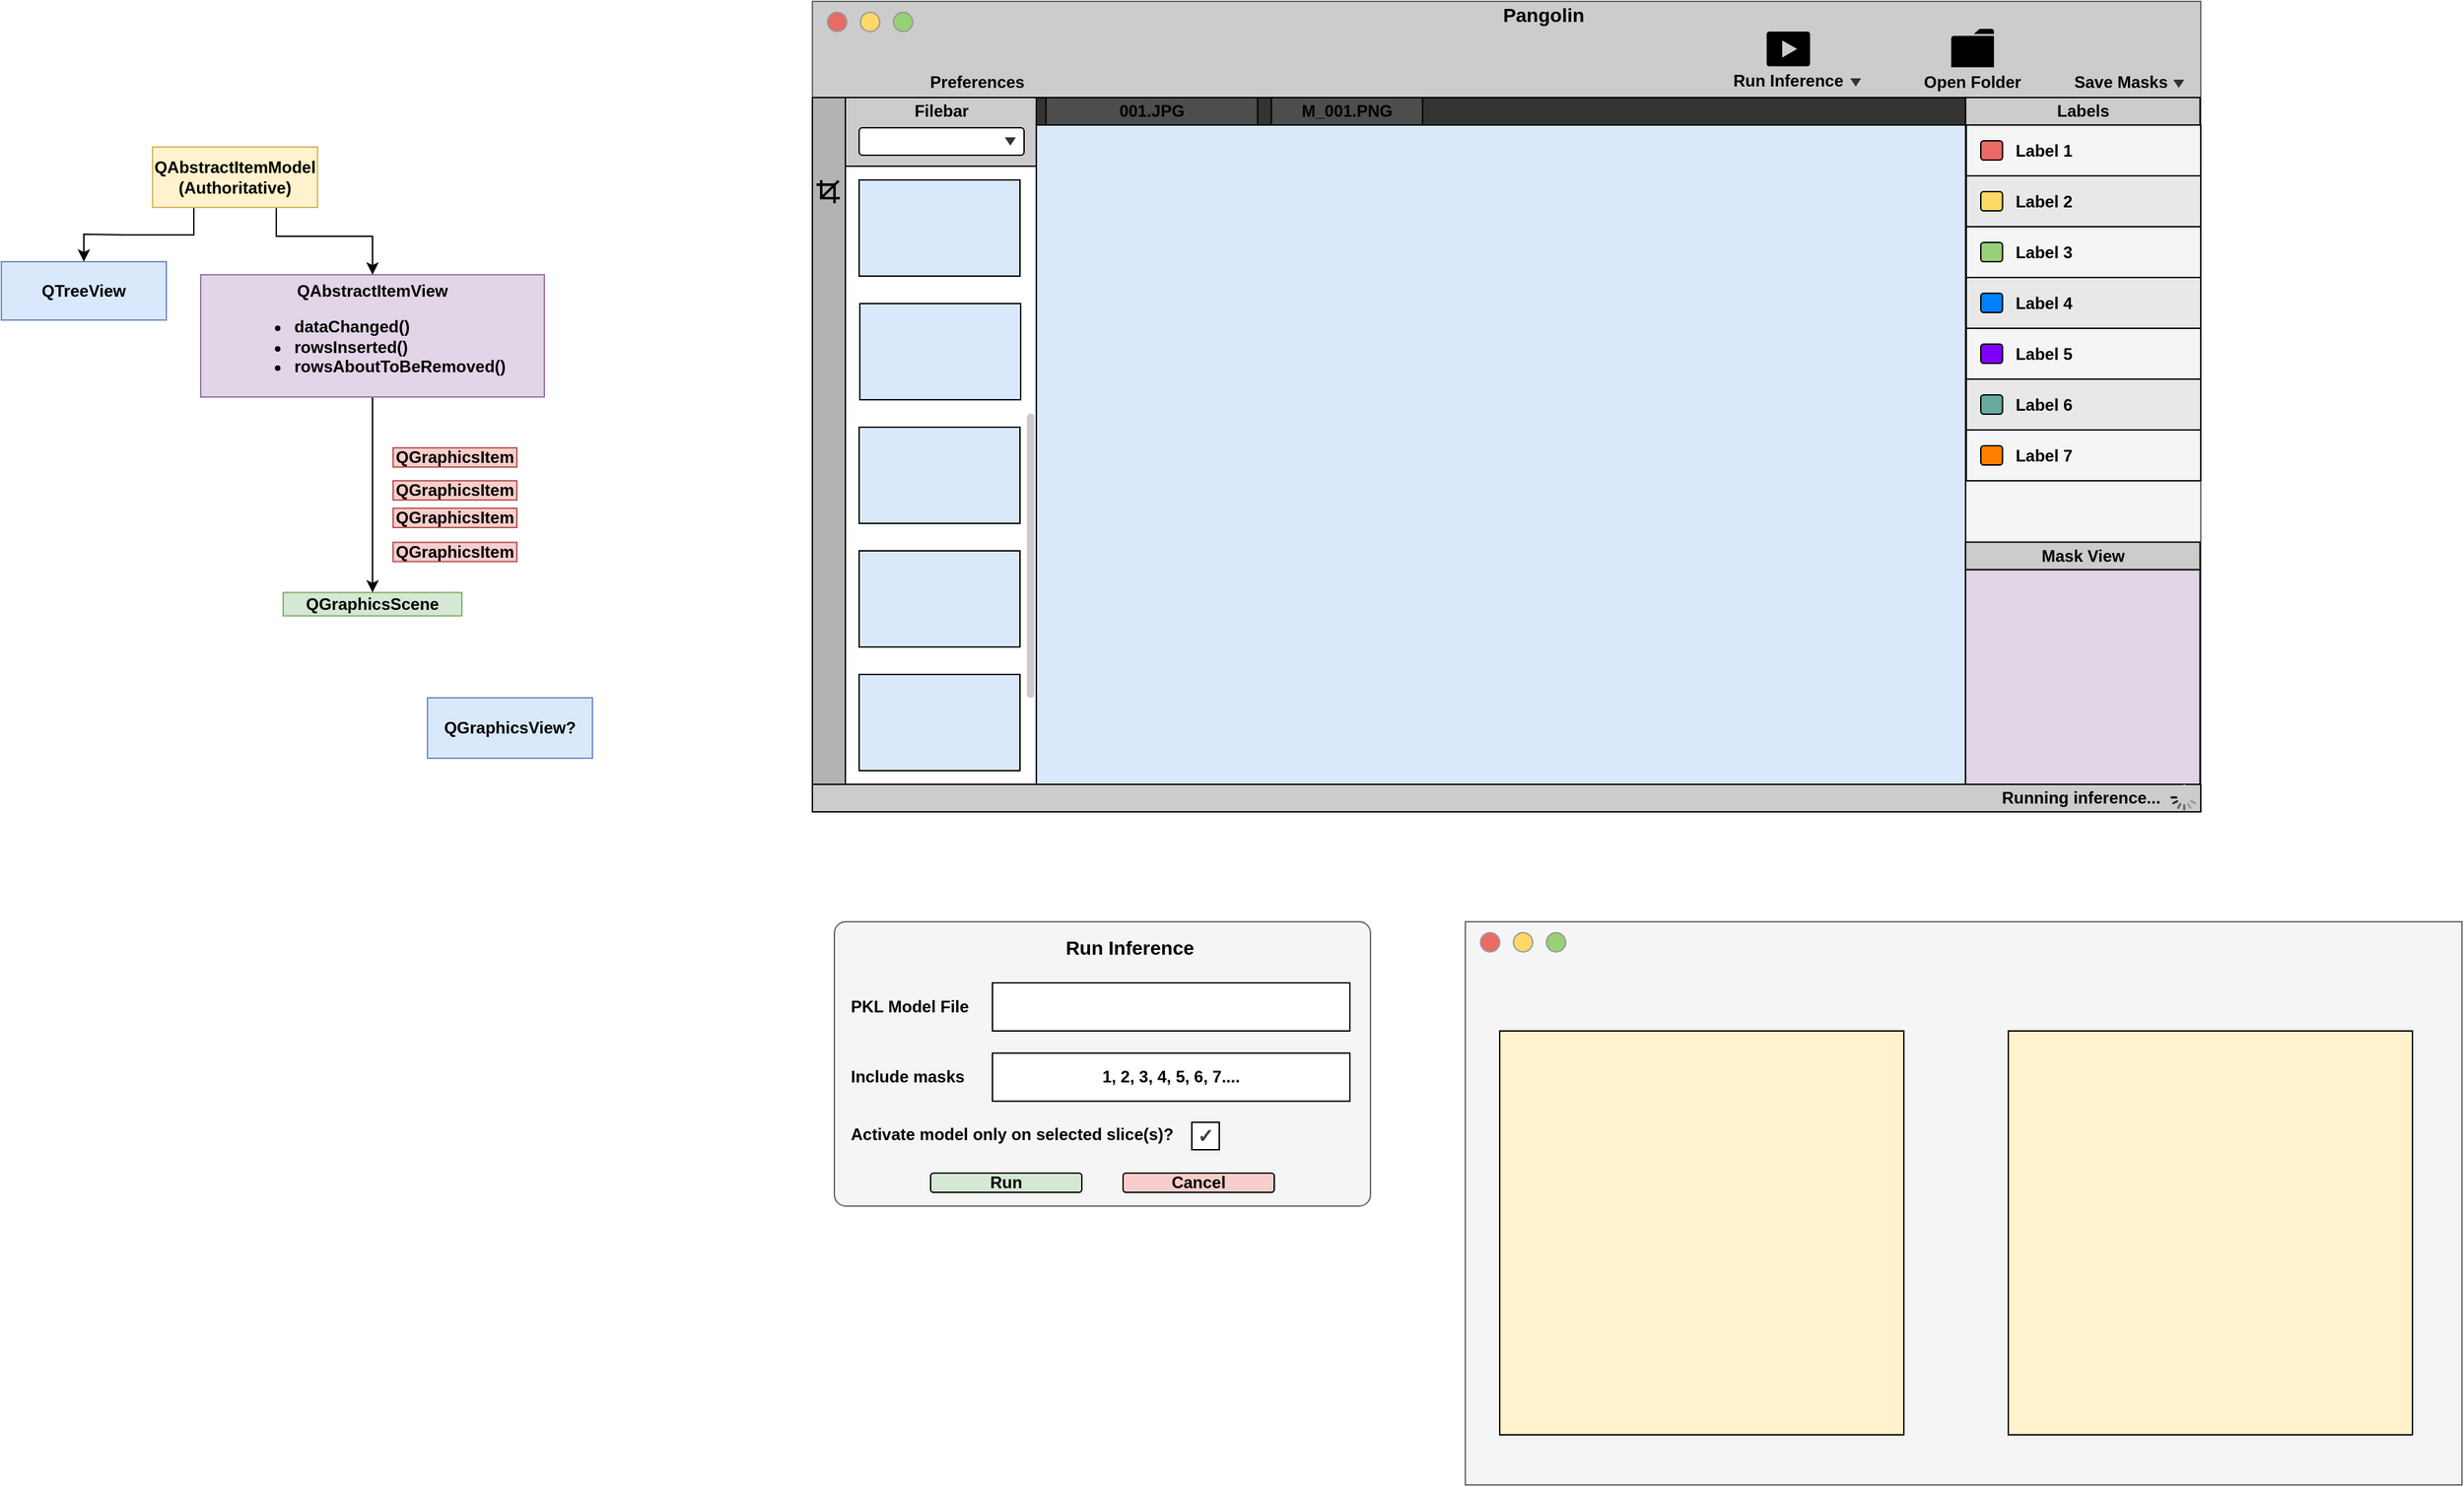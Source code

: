 <mxfile version="13.6.2" type="github">
  <diagram id="s-RW1Mstr-95ZBeLHmGS" name="Page-1">
    <mxGraphModel dx="2272" dy="772" grid="1" gridSize="10" guides="1" tooltips="1" connect="1" arrows="1" fold="1" page="1" pageScale="1" pageWidth="850" pageHeight="1100" math="0" shadow="0">
      <root>
        <mxCell id="0" />
        <mxCell id="1" parent="0" />
        <mxCell id="dn0NIBnzIPIcyW35OSL4-3" value="" style="rounded=0;whiteSpace=wrap;html=1;fillColor=#f5f5f5;strokeColor=#666666;fontColor=#333333;" parent="1" vertex="1">
          <mxGeometry x="-190" y="90" width="1010" height="590" as="geometry" />
        </mxCell>
        <mxCell id="dn0NIBnzIPIcyW35OSL4-4" value="" style="rounded=0;whiteSpace=wrap;html=1;strokeColor=#666666;fontColor=#333333;fillColor=#CCCCCC;" parent="1" vertex="1">
          <mxGeometry x="-190" y="90" width="1010" height="70" as="geometry" />
        </mxCell>
        <mxCell id="dn0NIBnzIPIcyW35OSL4-6" value="" style="rounded=0;whiteSpace=wrap;html=1;" parent="1" vertex="1">
          <mxGeometry x="-166" y="160" width="140" height="500" as="geometry" />
        </mxCell>
        <mxCell id="dn0NIBnzIPIcyW35OSL4-7" value="" style="rounded=0;whiteSpace=wrap;html=1;fillColor=#CCCCCC;" parent="1" vertex="1">
          <mxGeometry x="-166" y="160" width="140" height="50" as="geometry" />
        </mxCell>
        <mxCell id="dn0NIBnzIPIcyW35OSL4-15" value="" style="pointerEvents=1;shadow=0;dashed=0;html=1;strokeColor=none;labelPosition=center;verticalLabelPosition=bottom;verticalAlign=top;outlineConnect=0;align=center;shape=mxgraph.office.concepts.folder;fillColor=#000000;" parent="1" vertex="1">
          <mxGeometry x="638.44" y="110" width="31.12" height="28.01" as="geometry" />
        </mxCell>
        <mxCell id="dn0NIBnzIPIcyW35OSL4-17" value="" style="rounded=1;whiteSpace=wrap;html=1;arcSize=12;" parent="1" vertex="1">
          <mxGeometry x="-156" y="182" width="120" height="20" as="geometry" />
        </mxCell>
        <mxCell id="dn0NIBnzIPIcyW35OSL4-16" value="" style="triangle;whiteSpace=wrap;html=1;rotation=90;strokeColor=none;fillColor=#333333;" parent="1" vertex="1">
          <mxGeometry x="-49" y="188" width="6" height="8" as="geometry" />
        </mxCell>
        <mxCell id="dn0NIBnzIPIcyW35OSL4-19" value="" style="ellipse;whiteSpace=wrap;html=1;aspect=fixed;fillColor=#EA6B66;strokeColor=#999999;" parent="1" vertex="1">
          <mxGeometry x="-179" y="98" width="14" height="14" as="geometry" />
        </mxCell>
        <mxCell id="dn0NIBnzIPIcyW35OSL4-20" value="" style="ellipse;whiteSpace=wrap;html=1;aspect=fixed;fillColor=#FFD966;strokeColor=#999999;" parent="1" vertex="1">
          <mxGeometry x="-155" y="98" width="14" height="14" as="geometry" />
        </mxCell>
        <mxCell id="dn0NIBnzIPIcyW35OSL4-21" value="" style="ellipse;whiteSpace=wrap;html=1;aspect=fixed;fillColor=#97D077;strokeColor=#999999;" parent="1" vertex="1">
          <mxGeometry x="-131" y="98" width="14" height="14" as="geometry" />
        </mxCell>
        <mxCell id="dn0NIBnzIPIcyW35OSL4-25" value="" style="rounded=0;whiteSpace=wrap;html=1;fillColor=#B3B3B3;" parent="1" vertex="1">
          <mxGeometry x="-190" y="160" width="24" height="500" as="geometry" />
        </mxCell>
        <mxCell id="dn0NIBnzIPIcyW35OSL4-28" value="" style="rounded=0;whiteSpace=wrap;html=1;strokeColor=#000000;fillColor=#333333;" parent="1" vertex="1">
          <mxGeometry x="-27.1" y="160" width="676" height="20" as="geometry" />
        </mxCell>
        <mxCell id="dn0NIBnzIPIcyW35OSL4-29" value="" style="rounded=0;whiteSpace=wrap;html=1;fillColor=#dae8fc;" parent="1" vertex="1">
          <mxGeometry x="-27.1" y="180" width="676" height="480" as="geometry" />
        </mxCell>
        <mxCell id="dn0NIBnzIPIcyW35OSL4-30" value="" style="rounded=0;whiteSpace=wrap;html=1;fillColor=#e1d5e7;" parent="1" vertex="1">
          <mxGeometry x="648.9" y="503.66" width="170.55" height="156.34" as="geometry" />
        </mxCell>
        <mxCell id="dn0NIBnzIPIcyW35OSL4-31" value="" style="rounded=0;whiteSpace=wrap;html=1;fillColor=#dae8fc;" parent="1" vertex="1">
          <mxGeometry x="-156" y="220" width="117" height="70" as="geometry" />
        </mxCell>
        <mxCell id="dn0NIBnzIPIcyW35OSL4-32" value="" style="rounded=0;whiteSpace=wrap;html=1;fillColor=#dae8fc;" parent="1" vertex="1">
          <mxGeometry x="-155.5" y="310" width="117" height="70" as="geometry" />
        </mxCell>
        <mxCell id="dn0NIBnzIPIcyW35OSL4-33" value="" style="rounded=0;whiteSpace=wrap;html=1;fillColor=#dae8fc;" parent="1" vertex="1">
          <mxGeometry x="-156" y="400" width="117" height="70" as="geometry" />
        </mxCell>
        <mxCell id="dn0NIBnzIPIcyW35OSL4-34" value="" style="rounded=0;whiteSpace=wrap;html=1;fillColor=#dae8fc;" parent="1" vertex="1">
          <mxGeometry x="-156" y="490" width="117" height="70" as="geometry" />
        </mxCell>
        <mxCell id="dn0NIBnzIPIcyW35OSL4-35" value="" style="rounded=0;whiteSpace=wrap;html=1;fillColor=#dae8fc;" parent="1" vertex="1">
          <mxGeometry x="-156" y="580" width="117" height="70" as="geometry" />
        </mxCell>
        <mxCell id="dn0NIBnzIPIcyW35OSL4-38" value="" style="shape=image;html=1;verticalAlign=top;verticalLabelPosition=bottom;labelBackgroundColor=#ffffff;imageAspect=0;aspect=fixed;image=https://cdn1.iconfinder.com/data/icons/ios-11-glyphs/30/save-128.png;strokeColor=#000000;fillColor=#B3B3B3;" parent="1" vertex="1">
          <mxGeometry x="742" y="104.01" width="40" height="40" as="geometry" />
        </mxCell>
        <mxCell id="dn0NIBnzIPIcyW35OSL4-39" value="&lt;b&gt;Filebar&lt;/b&gt;" style="text;html=1;strokeColor=none;fillColor=none;align=center;verticalAlign=middle;whiteSpace=wrap;rounded=0;" parent="1" vertex="1">
          <mxGeometry x="-116" y="160" width="40" height="20" as="geometry" />
        </mxCell>
        <mxCell id="dn0NIBnzIPIcyW35OSL4-40" value="" style="rounded=1;whiteSpace=wrap;html=1;strokeColor=none;fillColor=#CCCCCC;arcSize=50;" parent="1" vertex="1">
          <mxGeometry x="-34" y="390" width="5.5" height="207" as="geometry" />
        </mxCell>
        <mxCell id="dn0NIBnzIPIcyW35OSL4-41" value="&lt;b&gt;001.JPG&lt;/b&gt;" style="rounded=0;whiteSpace=wrap;html=1;fillColor=#4D4D4D;" parent="1" vertex="1">
          <mxGeometry x="-20.1" y="160" width="154" height="20" as="geometry" />
        </mxCell>
        <mxCell id="dn0NIBnzIPIcyW35OSL4-42" value="&lt;b&gt;M_001.PNG&lt;/b&gt;" style="rounded=0;whiteSpace=wrap;html=1;fillColor=#4D4D4D;" parent="1" vertex="1">
          <mxGeometry x="143.9" y="160" width="110" height="20" as="geometry" />
        </mxCell>
        <mxCell id="dn0NIBnzIPIcyW35OSL4-43" value="&lt;b&gt;Mask View&lt;/b&gt;" style="rounded=0;whiteSpace=wrap;html=1;fillColor=#CCCCCC;" parent="1" vertex="1">
          <mxGeometry x="648.9" y="483.66" width="170.55" height="20" as="geometry" />
        </mxCell>
        <mxCell id="dn0NIBnzIPIcyW35OSL4-44" value="" style="shape=image;html=1;verticalAlign=top;verticalLabelPosition=bottom;labelBackgroundColor=#ffffff;imageAspect=0;aspect=fixed;image=https://cdn4.iconfinder.com/data/icons/ionicons/512/icon-close-circled-128.png;strokeColor=#000000;fillColor=#CCCCCC;" parent="1" vertex="1">
          <mxGeometry x="654.9" y="487.66" width="12" height="12" as="geometry" />
        </mxCell>
        <mxCell id="dn0NIBnzIPIcyW35OSL4-45" value="" style="shape=image;html=1;verticalAlign=top;verticalLabelPosition=bottom;labelBackgroundColor=#ffffff;imageAspect=0;aspect=fixed;image=https://cdn4.iconfinder.com/data/icons/ionicons/512/icon-close-circled-128.png;strokeColor=#000000;fillColor=#CCCCCC;" parent="1" vertex="1">
          <mxGeometry x="-16.1" y="164" width="12" height="12" as="geometry" />
        </mxCell>
        <mxCell id="dn0NIBnzIPIcyW35OSL4-46" value="" style="shape=image;html=1;verticalAlign=top;verticalLabelPosition=bottom;labelBackgroundColor=#ffffff;imageAspect=0;aspect=fixed;image=https://cdn4.iconfinder.com/data/icons/ionicons/512/icon-close-circled-128.png;strokeColor=#000000;fillColor=#CCCCCC;" parent="1" vertex="1">
          <mxGeometry x="146.9" y="164" width="12" height="12" as="geometry" />
        </mxCell>
        <mxCell id="dn0NIBnzIPIcyW35OSL4-51" value="" style="shape=image;html=1;verticalAlign=top;verticalLabelPosition=bottom;labelBackgroundColor=#ffffff;imageAspect=0;aspect=fixed;image=https://cdn4.iconfinder.com/data/icons/ionicons/512/icon-ios7-cog-128.png;strokeColor=#000000;strokeWidth=2;fillColor=#1A1A1A;" parent="1" vertex="1">
          <mxGeometry x="-90.0" y="104" width="40" height="40" as="geometry" />
        </mxCell>
        <mxCell id="dn0NIBnzIPIcyW35OSL4-55" value="&lt;b&gt;Labels&lt;/b&gt;" style="rounded=0;whiteSpace=wrap;html=1;fillColor=#CCCCCC;" parent="1" vertex="1">
          <mxGeometry x="648.9" y="160" width="170.55" height="20" as="geometry" />
        </mxCell>
        <mxCell id="dn0NIBnzIPIcyW35OSL4-56" value="" style="shape=image;html=1;verticalAlign=top;verticalLabelPosition=bottom;labelBackgroundColor=#ffffff;imageAspect=0;aspect=fixed;image=https://cdn4.iconfinder.com/data/icons/ionicons/512/icon-close-circled-128.png;strokeColor=#000000;fillColor=#CCCCCC;" parent="1" vertex="1">
          <mxGeometry x="654.9" y="164.0" width="12" height="12" as="geometry" />
        </mxCell>
        <mxCell id="dn0NIBnzIPIcyW35OSL4-57" value="" style="shape=image;html=1;verticalAlign=top;verticalLabelPosition=bottom;labelBackgroundColor=#ffffff;imageAspect=0;aspect=fixed;image=https://cdn4.iconfinder.com/data/icons/free-crystal-icons/128/Salt_crystal.png;strokeColor=#000000;strokeWidth=1;fillColor=#1A1A1A;gradientColor=none;" parent="1" vertex="1">
          <mxGeometry x="-187" y="170" width="18" height="18" as="geometry" />
        </mxCell>
        <mxCell id="dn0NIBnzIPIcyW35OSL4-61" value="" style="shape=image;html=1;verticalAlign=top;verticalLabelPosition=bottom;labelBackgroundColor=#ffffff;imageAspect=0;aspect=fixed;image=https://cdn1.iconfinder.com/data/icons/material-core/14/fullscreen-exit-128.png;strokeColor=#000000;strokeWidth=1;fillColor=#1A1A1A;gradientColor=none;" parent="1" vertex="1">
          <mxGeometry x="-184" y="196" width="12" height="12" as="geometry" />
        </mxCell>
        <mxCell id="dn0NIBnzIPIcyW35OSL4-62" value="" style="shape=mxgraph.signs.tech.crop;html=1;fillColor=#000000;strokeColor=none;verticalLabelPosition=bottom;verticalAlign=top;align=center;" parent="1" vertex="1">
          <mxGeometry x="-187" y="220" width="17" height="17" as="geometry" />
        </mxCell>
        <mxCell id="dn0NIBnzIPIcyW35OSL4-68" value="" style="rounded=0;whiteSpace=wrap;html=1;strokeWidth=1;fillColor=#f5f5f5;fontColor=#333333;" parent="1" vertex="1">
          <mxGeometry x="649.45" y="180" width="170.55" height="37" as="geometry" />
        </mxCell>
        <mxCell id="dn0NIBnzIPIcyW35OSL4-63" value="" style="rounded=1;whiteSpace=wrap;html=1;strokeWidth=1;fillColor=#EA6B66;" parent="1" vertex="1">
          <mxGeometry x="660" y="191.5" width="15.78" height="14" as="geometry" />
        </mxCell>
        <mxCell id="dn0NIBnzIPIcyW35OSL4-66" value="" style="shape=image;html=1;verticalAlign=top;verticalLabelPosition=bottom;labelBackgroundColor=#ffffff;imageAspect=0;aspect=fixed;image=https://cdn1.iconfinder.com/data/icons/ios-11-glyphs/30/visible-128.png;strokeColor=#000000;strokeWidth=1;fillColor=#000000;gradientColor=none;" parent="1" vertex="1">
          <mxGeometry x="798" y="193" width="14" height="14" as="geometry" />
        </mxCell>
        <mxCell id="dn0NIBnzIPIcyW35OSL4-67" value="&lt;b&gt;Label 1&lt;/b&gt;" style="text;html=1;strokeColor=none;fillColor=none;align=center;verticalAlign=middle;whiteSpace=wrap;rounded=0;" parent="1" vertex="1">
          <mxGeometry x="675.78" y="188.5" width="60" height="20" as="geometry" />
        </mxCell>
        <mxCell id="dn0NIBnzIPIcyW35OSL4-69" value="" style="rounded=0;whiteSpace=wrap;html=1;strokeWidth=1;fontColor=#333333;fillColor=#E8E8E8;" parent="1" vertex="1">
          <mxGeometry x="649.45" y="217" width="170.55" height="37" as="geometry" />
        </mxCell>
        <mxCell id="dn0NIBnzIPIcyW35OSL4-70" value="" style="rounded=1;whiteSpace=wrap;html=1;strokeWidth=1;fillColor=#FFD966;" parent="1" vertex="1">
          <mxGeometry x="660" y="228.5" width="15.78" height="14" as="geometry" />
        </mxCell>
        <mxCell id="dn0NIBnzIPIcyW35OSL4-71" value="" style="shape=image;html=1;verticalAlign=top;verticalLabelPosition=bottom;labelBackgroundColor=#ffffff;imageAspect=0;aspect=fixed;image=https://cdn1.iconfinder.com/data/icons/ios-11-glyphs/30/visible-128.png;strokeColor=#000000;strokeWidth=1;fillColor=#000000;gradientColor=none;" parent="1" vertex="1">
          <mxGeometry x="798" y="230" width="14" height="14" as="geometry" />
        </mxCell>
        <mxCell id="dn0NIBnzIPIcyW35OSL4-72" value="&lt;b&gt;Label 2&lt;/b&gt;" style="text;html=1;strokeColor=none;fillColor=none;align=center;verticalAlign=middle;whiteSpace=wrap;rounded=0;" parent="1" vertex="1">
          <mxGeometry x="675.78" y="225.5" width="60" height="20" as="geometry" />
        </mxCell>
        <mxCell id="dn0NIBnzIPIcyW35OSL4-73" value="" style="rounded=0;whiteSpace=wrap;html=1;strokeWidth=1;fillColor=#f5f5f5;fontColor=#333333;" parent="1" vertex="1">
          <mxGeometry x="649.45" y="254" width="170.55" height="37" as="geometry" />
        </mxCell>
        <mxCell id="dn0NIBnzIPIcyW35OSL4-74" value="" style="rounded=1;whiteSpace=wrap;html=1;strokeWidth=1;fillColor=#97D077;" parent="1" vertex="1">
          <mxGeometry x="660" y="265.5" width="15.78" height="14" as="geometry" />
        </mxCell>
        <mxCell id="dn0NIBnzIPIcyW35OSL4-75" value="" style="shape=image;html=1;verticalAlign=top;verticalLabelPosition=bottom;labelBackgroundColor=#ffffff;imageAspect=0;aspect=fixed;image=https://cdn1.iconfinder.com/data/icons/ios-11-glyphs/30/visible-128.png;strokeColor=#000000;strokeWidth=1;fillColor=#000000;gradientColor=none;" parent="1" vertex="1">
          <mxGeometry x="798" y="267" width="14" height="14" as="geometry" />
        </mxCell>
        <mxCell id="dn0NIBnzIPIcyW35OSL4-76" value="&lt;b&gt;Label 3&lt;/b&gt;" style="text;html=1;strokeColor=none;fillColor=none;align=center;verticalAlign=middle;whiteSpace=wrap;rounded=0;" parent="1" vertex="1">
          <mxGeometry x="675.78" y="262.5" width="60" height="20" as="geometry" />
        </mxCell>
        <mxCell id="dn0NIBnzIPIcyW35OSL4-77" value="" style="rounded=0;whiteSpace=wrap;html=1;strokeWidth=1;fontColor=#333333;fillColor=#E8E8E8;" parent="1" vertex="1">
          <mxGeometry x="649.45" y="291" width="170.55" height="37" as="geometry" />
        </mxCell>
        <mxCell id="dn0NIBnzIPIcyW35OSL4-78" value="" style="rounded=1;whiteSpace=wrap;html=1;strokeWidth=1;fillColor=#007FFF;" parent="1" vertex="1">
          <mxGeometry x="660" y="302.5" width="15.78" height="14" as="geometry" />
        </mxCell>
        <mxCell id="dn0NIBnzIPIcyW35OSL4-79" value="" style="shape=image;html=1;verticalAlign=top;verticalLabelPosition=bottom;labelBackgroundColor=#ffffff;imageAspect=0;aspect=fixed;image=https://cdn1.iconfinder.com/data/icons/ios-11-glyphs/30/visible-128.png;strokeColor=#000000;strokeWidth=1;fillColor=#000000;gradientColor=none;" parent="1" vertex="1">
          <mxGeometry x="798" y="304" width="14" height="14" as="geometry" />
        </mxCell>
        <mxCell id="dn0NIBnzIPIcyW35OSL4-80" value="&lt;b&gt;Label 4&lt;/b&gt;" style="text;html=1;strokeColor=none;fillColor=none;align=center;verticalAlign=middle;whiteSpace=wrap;rounded=0;" parent="1" vertex="1">
          <mxGeometry x="675.78" y="299.5" width="60" height="20" as="geometry" />
        </mxCell>
        <mxCell id="dn0NIBnzIPIcyW35OSL4-81" value="" style="rounded=0;whiteSpace=wrap;html=1;strokeWidth=1;fillColor=#f5f5f5;fontColor=#333333;" parent="1" vertex="1">
          <mxGeometry x="649.45" y="328" width="170.55" height="37" as="geometry" />
        </mxCell>
        <mxCell id="dn0NIBnzIPIcyW35OSL4-82" value="" style="rounded=1;whiteSpace=wrap;html=1;strokeWidth=1;fillColor=#7F00FF;" parent="1" vertex="1">
          <mxGeometry x="660" y="339.5" width="15.78" height="14" as="geometry" />
        </mxCell>
        <mxCell id="dn0NIBnzIPIcyW35OSL4-83" value="" style="shape=image;html=1;verticalAlign=top;verticalLabelPosition=bottom;labelBackgroundColor=#ffffff;imageAspect=0;aspect=fixed;image=https://cdn1.iconfinder.com/data/icons/ios-11-glyphs/30/visible-128.png;strokeColor=#000000;strokeWidth=1;fillColor=#000000;gradientColor=none;" parent="1" vertex="1">
          <mxGeometry x="798" y="341" width="14" height="14" as="geometry" />
        </mxCell>
        <mxCell id="dn0NIBnzIPIcyW35OSL4-84" value="&lt;b&gt;Label 5&lt;/b&gt;" style="text;html=1;strokeColor=none;fillColor=none;align=center;verticalAlign=middle;whiteSpace=wrap;rounded=0;" parent="1" vertex="1">
          <mxGeometry x="675.78" y="336.5" width="60" height="20" as="geometry" />
        </mxCell>
        <mxCell id="dn0NIBnzIPIcyW35OSL4-85" value="" style="rounded=0;whiteSpace=wrap;html=1;strokeWidth=1;fontColor=#333333;fillColor=#E8E8E8;" parent="1" vertex="1">
          <mxGeometry x="649.45" y="365" width="170.55" height="37" as="geometry" />
        </mxCell>
        <mxCell id="dn0NIBnzIPIcyW35OSL4-86" value="" style="rounded=1;whiteSpace=wrap;html=1;strokeWidth=1;fillColor=#67AB9F;" parent="1" vertex="1">
          <mxGeometry x="660" y="376.5" width="15.78" height="14" as="geometry" />
        </mxCell>
        <mxCell id="dn0NIBnzIPIcyW35OSL4-87" value="" style="shape=image;html=1;verticalAlign=top;verticalLabelPosition=bottom;labelBackgroundColor=#ffffff;imageAspect=0;aspect=fixed;image=https://cdn1.iconfinder.com/data/icons/ios-11-glyphs/30/visible-128.png;strokeColor=#000000;strokeWidth=1;fillColor=#000000;gradientColor=none;" parent="1" vertex="1">
          <mxGeometry x="798" y="378" width="14" height="14" as="geometry" />
        </mxCell>
        <mxCell id="dn0NIBnzIPIcyW35OSL4-88" value="&lt;b&gt;Label 6&lt;/b&gt;" style="text;html=1;strokeColor=none;fillColor=none;align=center;verticalAlign=middle;whiteSpace=wrap;rounded=0;" parent="1" vertex="1">
          <mxGeometry x="675.78" y="373.5" width="60" height="20" as="geometry" />
        </mxCell>
        <mxCell id="dn0NIBnzIPIcyW35OSL4-89" value="" style="rounded=0;whiteSpace=wrap;html=1;strokeWidth=1;fillColor=#f5f5f5;fontColor=#333333;" parent="1" vertex="1">
          <mxGeometry x="649.45" y="402" width="170.55" height="37" as="geometry" />
        </mxCell>
        <mxCell id="dn0NIBnzIPIcyW35OSL4-90" value="" style="rounded=1;whiteSpace=wrap;html=1;strokeWidth=1;fillColor=#FF8000;" parent="1" vertex="1">
          <mxGeometry x="660" y="413.5" width="15.78" height="14" as="geometry" />
        </mxCell>
        <mxCell id="dn0NIBnzIPIcyW35OSL4-91" value="" style="shape=image;html=1;verticalAlign=top;verticalLabelPosition=bottom;labelBackgroundColor=#ffffff;imageAspect=0;aspect=fixed;image=https://cdn1.iconfinder.com/data/icons/ios-11-glyphs/30/visible-128.png;strokeColor=#000000;strokeWidth=1;fillColor=#000000;gradientColor=none;" parent="1" vertex="1">
          <mxGeometry x="798" y="415" width="14" height="14" as="geometry" />
        </mxCell>
        <mxCell id="dn0NIBnzIPIcyW35OSL4-92" value="&lt;b&gt;Label 7&lt;/b&gt;" style="text;html=1;strokeColor=none;fillColor=none;align=center;verticalAlign=middle;whiteSpace=wrap;rounded=0;" parent="1" vertex="1">
          <mxGeometry x="675.78" y="410.5" width="60" height="20" as="geometry" />
        </mxCell>
        <mxCell id="dn0NIBnzIPIcyW35OSL4-97" value="&lt;b&gt;&lt;font style=&quot;font-size: 14px&quot;&gt;Pangolin&lt;/font&gt;&lt;/b&gt;" style="text;html=1;strokeColor=none;fillColor=none;align=center;verticalAlign=middle;whiteSpace=wrap;rounded=0;" parent="1" vertex="1">
          <mxGeometry x="322" y="90" width="40" height="20" as="geometry" />
        </mxCell>
        <mxCell id="dn0NIBnzIPIcyW35OSL4-98" value="&lt;b&gt;Save Masks&lt;/b&gt;" style="text;html=1;strokeColor=none;fillColor=none;align=center;verticalAlign=middle;whiteSpace=wrap;rounded=0;" parent="1" vertex="1">
          <mxGeometry x="723" y="144.01" width="78" height="10" as="geometry" />
        </mxCell>
        <mxCell id="dn0NIBnzIPIcyW35OSL4-99" value="&lt;b&gt;Open Folder&lt;/b&gt;" style="text;html=1;strokeColor=none;fillColor=none;align=center;verticalAlign=middle;whiteSpace=wrap;rounded=0;" parent="1" vertex="1">
          <mxGeometry x="615" y="144.01" width="78" height="10" as="geometry" />
        </mxCell>
        <mxCell id="dn0NIBnzIPIcyW35OSL4-100" value="&lt;b&gt;Preferences&lt;/b&gt;" style="text;html=1;strokeColor=none;fillColor=none;align=center;verticalAlign=middle;whiteSpace=wrap;rounded=0;" parent="1" vertex="1">
          <mxGeometry x="-109" y="144.01" width="78" height="10" as="geometry" />
        </mxCell>
        <mxCell id="dn0NIBnzIPIcyW35OSL4-102" value="&lt;b&gt;Run Inference&lt;/b&gt;" style="text;html=1;strokeColor=none;fillColor=none;align=center;verticalAlign=middle;whiteSpace=wrap;rounded=0;" parent="1" vertex="1">
          <mxGeometry x="470" y="142.63" width="100" height="10" as="geometry" />
        </mxCell>
        <mxCell id="dn0NIBnzIPIcyW35OSL4-103" value="" style="pointerEvents=1;shadow=0;dashed=0;html=1;strokeColor=none;labelPosition=center;verticalLabelPosition=bottom;verticalAlign=top;outlineConnect=0;align=center;shape=mxgraph.office.concepts.video_play;fillColor=#000000;" parent="1" vertex="1">
          <mxGeometry x="504.21" y="112" width="31.57" height="25.26" as="geometry" />
        </mxCell>
        <mxCell id="dn0NIBnzIPIcyW35OSL4-105" value="" style="triangle;whiteSpace=wrap;html=1;rotation=90;strokeColor=none;fillColor=#333333;" parent="1" vertex="1">
          <mxGeometry x="566" y="145.01" width="6" height="8" as="geometry" />
        </mxCell>
        <mxCell id="dn0NIBnzIPIcyW35OSL4-108" value="" style="rounded=1;whiteSpace=wrap;html=1;strokeWidth=1;fillColor=#f5f5f5;strokeColor=#666666;fontColor=#333333;arcSize=4;" parent="1" vertex="1">
          <mxGeometry x="-174" y="760" width="390" height="207" as="geometry" />
        </mxCell>
        <mxCell id="dn0NIBnzIPIcyW35OSL4-109" value="" style="rounded=0;whiteSpace=wrap;html=1;strokeWidth=1;" parent="1" vertex="1">
          <mxGeometry x="-59" y="804.5" width="260" height="35" as="geometry" />
        </mxCell>
        <mxCell id="dn0NIBnzIPIcyW35OSL4-110" value="&lt;b&gt;PKL Model File&lt;/b&gt;" style="text;html=1;strokeColor=none;fillColor=none;align=left;verticalAlign=middle;whiteSpace=wrap;rounded=0;" parent="1" vertex="1">
          <mxGeometry x="-164" y="812" width="100" height="20" as="geometry" />
        </mxCell>
        <mxCell id="dn0NIBnzIPIcyW35OSL4-111" value="&lt;b&gt;&lt;font style=&quot;font-size: 14px&quot;&gt;Run Inference&lt;/font&gt;&lt;/b&gt;" style="text;html=1;strokeColor=none;fillColor=none;align=center;verticalAlign=middle;whiteSpace=wrap;rounded=0;" parent="1" vertex="1">
          <mxGeometry x="-14" y="769" width="110" height="20" as="geometry" />
        </mxCell>
        <mxCell id="dn0NIBnzIPIcyW35OSL4-112" value="&lt;b&gt;Activate model only on selected slice(s)?&lt;/b&gt;" style="text;html=1;strokeColor=none;fillColor=none;align=left;verticalAlign=middle;whiteSpace=wrap;rounded=0;" parent="1" vertex="1">
          <mxGeometry x="-164" y="915" width="240" as="geometry" />
        </mxCell>
        <mxCell id="dn0NIBnzIPIcyW35OSL4-113" value="&lt;span style=&quot;color: rgb(60 , 64 , 67) ; font-family: &amp;#34;arial&amp;#34; , sans-serif ; font-size: 14px ; text-align: left ; background-color: rgb(255 , 255 , 255)&quot;&gt;&lt;b&gt;✓&lt;/b&gt;&lt;/span&gt;" style="rounded=0;whiteSpace=wrap;html=1;strokeWidth=1;" parent="1" vertex="1">
          <mxGeometry x="86" y="906" width="20" height="20" as="geometry" />
        </mxCell>
        <mxCell id="dn0NIBnzIPIcyW35OSL4-114" value="&lt;b&gt;1, 2, 3, 4, 5, 6, 7....&lt;/b&gt;" style="rounded=0;whiteSpace=wrap;html=1;strokeWidth=1;" parent="1" vertex="1">
          <mxGeometry x="-59" y="855.66" width="260" height="35" as="geometry" />
        </mxCell>
        <mxCell id="dn0NIBnzIPIcyW35OSL4-115" value="&lt;b&gt;Include masks&lt;/b&gt;" style="text;html=1;strokeColor=none;fillColor=none;align=left;verticalAlign=middle;whiteSpace=wrap;rounded=0;" parent="1" vertex="1">
          <mxGeometry x="-164" y="863.16" width="100" height="20" as="geometry" />
        </mxCell>
        <mxCell id="dn0NIBnzIPIcyW35OSL4-116" value="&lt;b&gt;Run&lt;/b&gt;" style="rounded=1;whiteSpace=wrap;html=1;strokeWidth=1;fillColor=#d5e8d4;" parent="1" vertex="1">
          <mxGeometry x="-104" y="943" width="110" height="14" as="geometry" />
        </mxCell>
        <mxCell id="dn0NIBnzIPIcyW35OSL4-117" value="&lt;b&gt;Cancel&lt;/b&gt;" style="rounded=1;whiteSpace=wrap;html=1;strokeWidth=1;fillColor=#f8cecc;" parent="1" vertex="1">
          <mxGeometry x="36" y="943" width="110" height="14" as="geometry" />
        </mxCell>
        <mxCell id="dn0NIBnzIPIcyW35OSL4-118" value="" style="rounded=0;whiteSpace=wrap;html=1;fillColor=#f5f5f5;strokeColor=#666666;fontColor=#333333;" parent="1" vertex="1">
          <mxGeometry x="285" y="760" width="725" height="410" as="geometry" />
        </mxCell>
        <mxCell id="dn0NIBnzIPIcyW35OSL4-119" value="" style="ellipse;whiteSpace=wrap;html=1;aspect=fixed;fillColor=#EA6B66;strokeColor=#999999;" parent="1" vertex="1">
          <mxGeometry x="296" y="768" width="14" height="14" as="geometry" />
        </mxCell>
        <mxCell id="dn0NIBnzIPIcyW35OSL4-120" value="" style="ellipse;whiteSpace=wrap;html=1;aspect=fixed;fillColor=#FFD966;strokeColor=#999999;" parent="1" vertex="1">
          <mxGeometry x="320" y="768" width="14" height="14" as="geometry" />
        </mxCell>
        <mxCell id="dn0NIBnzIPIcyW35OSL4-121" value="" style="ellipse;whiteSpace=wrap;html=1;aspect=fixed;fillColor=#97D077;strokeColor=#999999;" parent="1" vertex="1">
          <mxGeometry x="344" y="768" width="14" height="14" as="geometry" />
        </mxCell>
        <mxCell id="dn0NIBnzIPIcyW35OSL4-122" value="" style="whiteSpace=wrap;html=1;aspect=fixed;strokeWidth=1;fillColor=#fff2cc;" parent="1" vertex="1">
          <mxGeometry x="310" y="839.5" width="294" height="294" as="geometry" />
        </mxCell>
        <mxCell id="dn0NIBnzIPIcyW35OSL4-123" value="" style="whiteSpace=wrap;html=1;aspect=fixed;strokeWidth=1;fillColor=#fff2cc;" parent="1" vertex="1">
          <mxGeometry x="680" y="839.5" width="294" height="294" as="geometry" />
        </mxCell>
        <mxCell id="dn0NIBnzIPIcyW35OSL4-125" value="" style="rounded=0;whiteSpace=wrap;html=1;fontColor=#333333;fillColor=#CCCCCC;" parent="1" vertex="1">
          <mxGeometry x="-190" y="660" width="1010" height="20" as="geometry" />
        </mxCell>
        <mxCell id="dn0NIBnzIPIcyW35OSL4-126" value="" style="html=1;verticalLabelPosition=bottom;labelBackgroundColor=#ffffff;verticalAlign=top;shadow=0;dashed=0;strokeWidth=2;shape=mxgraph.ios7.misc.loading_circle;gradientColor=none;fillColor=#000000;" parent="1" vertex="1">
          <mxGeometry x="798" y="660" width="20" height="19" as="geometry" />
        </mxCell>
        <mxCell id="dn0NIBnzIPIcyW35OSL4-127" value="&lt;b&gt;Running inference...&lt;/b&gt;" style="text;html=1;strokeColor=none;fillColor=none;align=center;verticalAlign=middle;whiteSpace=wrap;rounded=0;" parent="1" vertex="1">
          <mxGeometry x="669" y="660" width="128" height="20" as="geometry" />
        </mxCell>
        <mxCell id="dn0NIBnzIPIcyW35OSL4-128" value="" style="triangle;whiteSpace=wrap;html=1;rotation=90;strokeColor=none;fillColor=#333333;" parent="1" vertex="1">
          <mxGeometry x="801" y="146.01" width="6" height="8" as="geometry" />
        </mxCell>
        <mxCell id="cAI3oHnEgSgeeHmUQQIr-12" style="edgeStyle=orthogonalEdgeStyle;rounded=0;orthogonalLoop=1;jettySize=auto;html=1;exitX=0.75;exitY=1;exitDx=0;exitDy=0;entryX=0.5;entryY=0;entryDx=0;entryDy=0;" edge="1" parent="1" source="cAI3oHnEgSgeeHmUQQIr-1" target="cAI3oHnEgSgeeHmUQQIr-9">
          <mxGeometry relative="1" as="geometry">
            <Array as="points">
              <mxPoint x="-580" y="261" />
              <mxPoint x="-510" y="261" />
            </Array>
          </mxGeometry>
        </mxCell>
        <mxCell id="cAI3oHnEgSgeeHmUQQIr-13" style="edgeStyle=orthogonalEdgeStyle;rounded=0;orthogonalLoop=1;jettySize=auto;html=1;exitX=0.25;exitY=1;exitDx=0;exitDy=0;entryX=0.5;entryY=0;entryDx=0;entryDy=0;" edge="1" parent="1" source="cAI3oHnEgSgeeHmUQQIr-1" target="cAI3oHnEgSgeeHmUQQIr-2">
          <mxGeometry relative="1" as="geometry" />
        </mxCell>
        <mxCell id="cAI3oHnEgSgeeHmUQQIr-1" value="&lt;b&gt;QAbstractItemModel&lt;/b&gt;&lt;br&gt;&lt;b&gt;(Authoritative)&lt;/b&gt;" style="rounded=0;whiteSpace=wrap;html=1;fillColor=#fff2cc;strokeColor=#d6b656;" vertex="1" parent="1">
          <mxGeometry x="-670" y="196" width="120" height="44" as="geometry" />
        </mxCell>
        <mxCell id="cAI3oHnEgSgeeHmUQQIr-2" value="&lt;b&gt;QTreeView&lt;/b&gt;" style="rounded=0;whiteSpace=wrap;html=1;fillColor=#dae8fc;strokeColor=#6c8ebf;" vertex="1" parent="1">
          <mxGeometry x="-780" y="279.5" width="120" height="42.5" as="geometry" />
        </mxCell>
        <mxCell id="cAI3oHnEgSgeeHmUQQIr-3" value="&lt;b&gt;QGraphicsScene&lt;/b&gt;" style="rounded=0;whiteSpace=wrap;html=1;fillColor=#d5e8d4;strokeColor=#82b366;" vertex="1" parent="1">
          <mxGeometry x="-575" y="520.33" width="130" height="17" as="geometry" />
        </mxCell>
        <mxCell id="cAI3oHnEgSgeeHmUQQIr-4" value="&lt;b&gt;QGraphicsView?&lt;/b&gt;" style="rounded=0;whiteSpace=wrap;html=1;fillColor=#dae8fc;strokeColor=#6c8ebf;" vertex="1" parent="1">
          <mxGeometry x="-470" y="597" width="120" height="44" as="geometry" />
        </mxCell>
        <mxCell id="cAI3oHnEgSgeeHmUQQIr-5" value="&lt;b&gt;QGraphicsItem&lt;/b&gt;" style="rounded=0;whiteSpace=wrap;html=1;fillColor=#f8cecc;strokeColor=#b85450;" vertex="1" parent="1">
          <mxGeometry x="-495" y="415.0" width="90" height="14" as="geometry" />
        </mxCell>
        <mxCell id="cAI3oHnEgSgeeHmUQQIr-6" value="&lt;b&gt;QGraphicsItem&lt;/b&gt;" style="rounded=0;whiteSpace=wrap;html=1;fillColor=#f8cecc;strokeColor=#b85450;" vertex="1" parent="1">
          <mxGeometry x="-495" y="439.0" width="90" height="14" as="geometry" />
        </mxCell>
        <mxCell id="cAI3oHnEgSgeeHmUQQIr-7" value="&lt;b&gt;QGraphicsItem&lt;/b&gt;" style="rounded=0;whiteSpace=wrap;html=1;fillColor=#f8cecc;strokeColor=#b85450;" vertex="1" parent="1">
          <mxGeometry x="-495" y="459.0" width="90" height="14" as="geometry" />
        </mxCell>
        <mxCell id="cAI3oHnEgSgeeHmUQQIr-8" value="&lt;b&gt;QGraphicsItem&lt;/b&gt;" style="rounded=0;whiteSpace=wrap;html=1;fillColor=#f8cecc;strokeColor=#b85450;" vertex="1" parent="1">
          <mxGeometry x="-495" y="483.83" width="90" height="14" as="geometry" />
        </mxCell>
        <mxCell id="cAI3oHnEgSgeeHmUQQIr-11" style="edgeStyle=orthogonalEdgeStyle;rounded=0;orthogonalLoop=1;jettySize=auto;html=1;exitX=0.5;exitY=1;exitDx=0;exitDy=0;entryX=0.5;entryY=0;entryDx=0;entryDy=0;" edge="1" parent="1" source="cAI3oHnEgSgeeHmUQQIr-9" target="cAI3oHnEgSgeeHmUQQIr-3">
          <mxGeometry relative="1" as="geometry" />
        </mxCell>
        <mxCell id="cAI3oHnEgSgeeHmUQQIr-9" value="&lt;b&gt;QAbstractItemView&lt;br&gt;&lt;ul&gt;&lt;li style=&quot;text-align: left&quot;&gt;&lt;b&gt;dataChanged()&lt;/b&gt;&lt;/li&gt;&lt;li style=&quot;text-align: left&quot;&gt;&lt;b&gt;rowsInserted()&lt;/b&gt;&lt;/li&gt;&lt;li style=&quot;text-align: left&quot;&gt;&lt;b&gt;rowsAboutToBeRemoved()&lt;/b&gt;&lt;/li&gt;&lt;/ul&gt;&lt;/b&gt;" style="rounded=0;whiteSpace=wrap;html=1;fillColor=#e1d5e7;strokeColor=#9673a6;" vertex="1" parent="1">
          <mxGeometry x="-635" y="289" width="250" height="89" as="geometry" />
        </mxCell>
      </root>
    </mxGraphModel>
  </diagram>
</mxfile>
